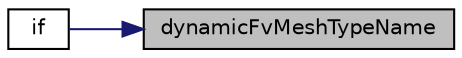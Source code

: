 digraph "dynamicFvMeshTypeName"
{
 // LATEX_PDF_SIZE
  edge [fontname="Helvetica",fontsize="10",labelfontname="Helvetica",labelfontsize="10"];
  node [fontname="Helvetica",fontsize="10",shape=record];
  rankdir="RL";
  Node1 [label="dynamicFvMeshTypeName",height=0.2,width=0.4,color="black", fillcolor="grey75", style="filled", fontcolor="black",tooltip=" "];
  Node1 -> Node2 [dir="back",color="midnightblue",fontsize="10",style="solid",fontname="Helvetica"];
  Node2 [label="if",height=0.2,width=0.4,color="black", fillcolor="white", style="filled",URL="$pimpleHFDIBFoam_2readDynMeshDict_8H.html#ac1be22b94676a7f99085ca7dfb696ad0",tooltip=" "];
}
